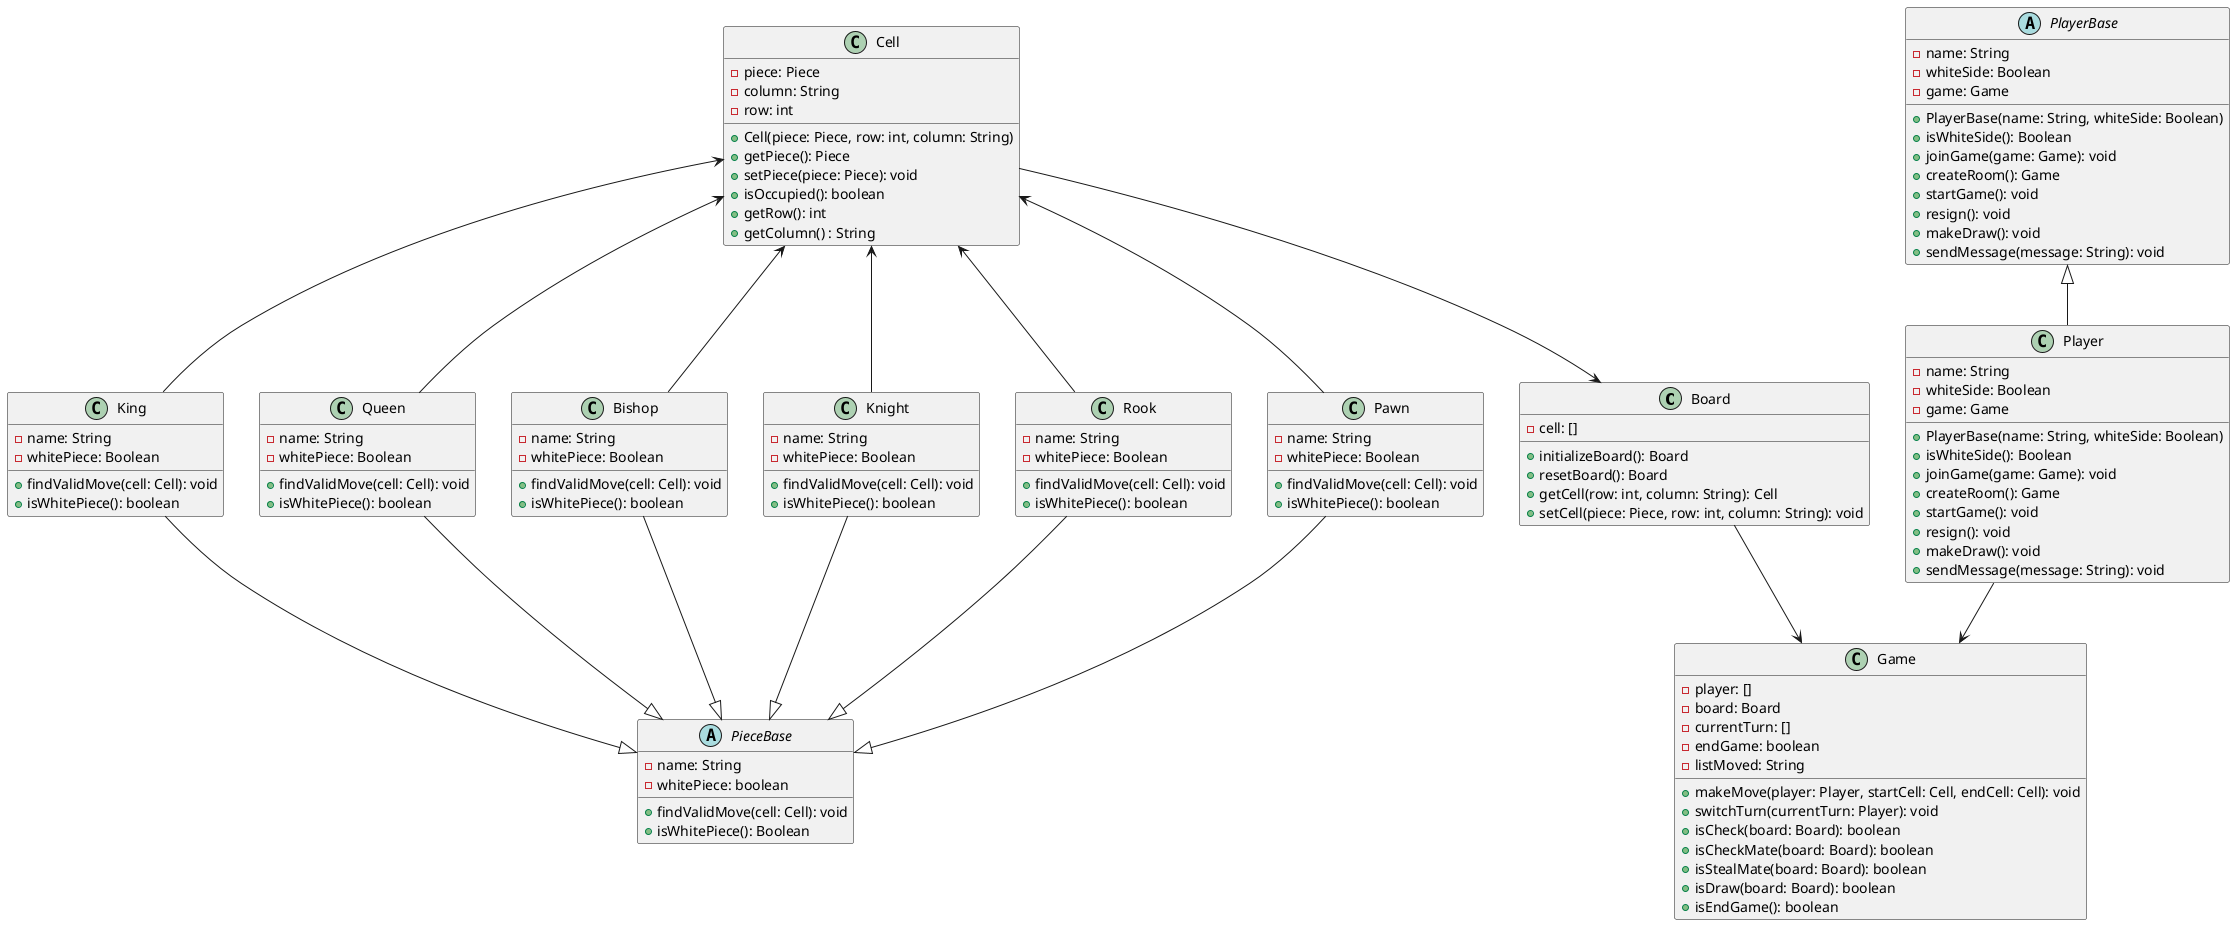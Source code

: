 @startuml classDiagram
class Board {
    -cell: []
    +initializeBoard(): Board
    +resetBoard(): Board
    +getCell(row: int, column: String): Cell
    +setCell(piece: Piece, row: int, column: String): void
}


class Game {
    -player: []
    -board: Board
    -currentTurn: []
    -endGame: boolean
    -listMoved: String
    
    +makeMove(player: Player, startCell: Cell, endCell: Cell): void
    +switchTurn(currentTurn: Player): void
    +isCheck(board: Board): boolean
    +isCheckMate(board: Board): boolean
    +isStealMate(board: Board): boolean
    +isDraw(board: Board): boolean
    +isEndGame(): boolean
}

class Cell {
    -piece: Piece
    -column: String 
    -row: int

    +Cell(piece: Piece, row: int, column: String)
    +getPiece(): Piece
    +setPiece(piece: Piece): void
    +isOccupied(): boolean
    +getRow(): int
    +getColumn() : String
}

class Player {
    -name: String
    -whiteSide: Boolean
    -game: Game
    
    +PlayerBase(name: String, whiteSide: Boolean)
    +isWhiteSide(): Boolean
    +joinGame(game: Game): void
    +createRoom(): Game
    +startGame(): void
    +resign(): void
    +makeDraw(): void
    +sendMessage(message: String): void
}

abstract class PlayerBase {
    -name: String
    -whiteSide: Boolean
    -game: Game
    
    +PlayerBase(name: String, whiteSide: Boolean)
    +isWhiteSide(): Boolean
    +joinGame(game: Game): void
    +createRoom(): Game
    +startGame(): void
    +resign(): void
    +makeDraw(): void
    +sendMessage(message: String): void
}

abstract class PieceBase {
    -name: String
    -whitePiece: boolean

    +findValidMove(cell: Cell): void
    +isWhitePiece(): Boolean
}

class Pawn{
    -name: String
    -whitePiece: Boolean
    +findValidMove(cell: Cell): void
    +isWhitePiece(): boolean
} 
class Rook{
    -name: String
    -whitePiece: Boolean
    +findValidMove(cell: Cell): void
    +isWhitePiece(): boolean
}
class Knight{
    -name: String
    -whitePiece: Boolean
    +findValidMove(cell: Cell): void
    +isWhitePiece(): boolean
}
class Bishop{
    -name: String
    -whitePiece: Boolean
    +findValidMove(cell: Cell): void
    +isWhitePiece(): boolean
}
class Queen{
    -name: String
    -whitePiece: Boolean
    +findValidMove(cell: Cell): void
    +isWhitePiece(): boolean
}
class King{
    -name: String
    -whitePiece: Boolean
    +findValidMove(cell: Cell): void
    +isWhitePiece(): boolean
}

Player --> Game
PlayerBase <|-- Player

Cell --> Board
Board --> Game

PieceBase <|-up- Pawn 
PieceBase <|-up- Rook
PieceBase <|-up- Knight
PieceBase <|-up- Bishop
PieceBase <|-up- Queen
PieceBase <|-up- King

Cell <-- Pawn
Cell <-- Rook
Cell <-- Knight
Cell <-- Bishop
Cell <-- Queen
Cell <-- King
@enduml


